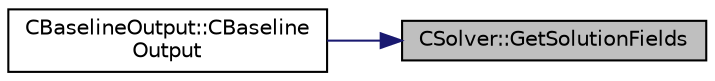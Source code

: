 digraph "CSolver::GetSolutionFields"
{
 // LATEX_PDF_SIZE
  edge [fontname="Helvetica",fontsize="10",labelfontname="Helvetica",labelfontsize="10"];
  node [fontname="Helvetica",fontsize="10",shape=record];
  rankdir="RL";
  Node1 [label="CSolver::GetSolutionFields",height=0.2,width=0.4,color="black", fillcolor="grey75", style="filled", fontcolor="black",tooltip="Get the solution fields."];
  Node1 -> Node2 [dir="back",color="midnightblue",fontsize="10",style="solid",fontname="Helvetica"];
  Node2 [label="CBaselineOutput::CBaseline\lOutput",height=0.2,width=0.4,color="black", fillcolor="white", style="filled",URL="$classCBaselineOutput.html#a20c04097f32c3873fe1fc778e811653f",tooltip="Constructor of the class."];
}
